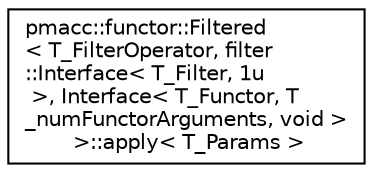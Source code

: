 digraph "Graphical Class Hierarchy"
{
 // LATEX_PDF_SIZE
  edge [fontname="Helvetica",fontsize="10",labelfontname="Helvetica",labelfontsize="10"];
  node [fontname="Helvetica",fontsize="10",shape=record];
  rankdir="LR";
  Node0 [label="pmacc::functor::Filtered\l\< T_FilterOperator, filter\l::Interface\< T_Filter, 1u\l \>, Interface\< T_Functor, T\l_numFunctorArguments, void \>\l \>::apply\< T_Params \>",height=0.2,width=0.4,color="black", fillcolor="white", style="filled",URL="$structpmacc_1_1functor_1_1_filtered_3_01_t___filter_operator_00_01filter_1_1_interface_3_01_t___7346cdaa34cf155aa008d298a859a6e4.html",tooltip=" "];
}
